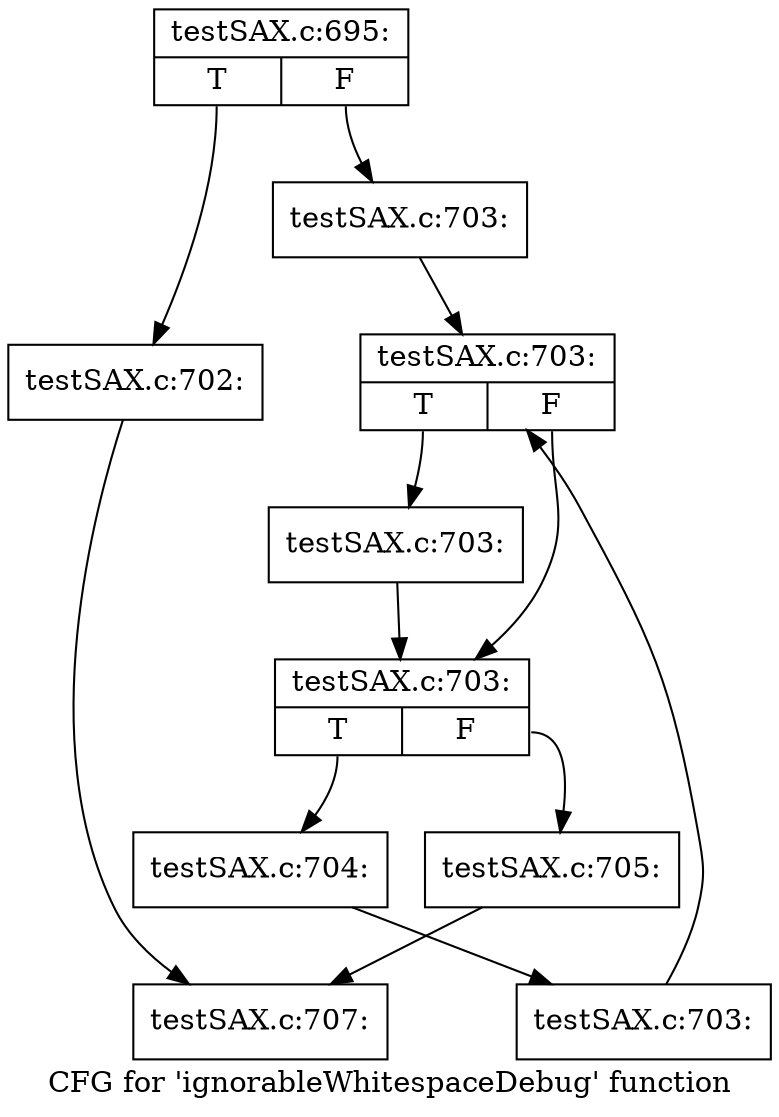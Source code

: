 digraph "CFG for 'ignorableWhitespaceDebug' function" {
	label="CFG for 'ignorableWhitespaceDebug' function";

	Node0x487e110 [shape=record,label="{testSAX.c:695:|{<s0>T|<s1>F}}"];
	Node0x487e110:s0 -> Node0x4862a50;
	Node0x487e110:s1 -> Node0x4862aa0;
	Node0x4862a50 [shape=record,label="{testSAX.c:702:}"];
	Node0x4862a50 -> Node0x4861950;
	Node0x4862aa0 [shape=record,label="{testSAX.c:703:}"];
	Node0x4862aa0 -> Node0x4884a20;
	Node0x4884a20 [shape=record,label="{testSAX.c:703:|{<s0>T|<s1>F}}"];
	Node0x4884a20:s0 -> Node0x4884dd0;
	Node0x4884a20:s1 -> Node0x4884d80;
	Node0x4884dd0 [shape=record,label="{testSAX.c:703:}"];
	Node0x4884dd0 -> Node0x4884d80;
	Node0x4884d80 [shape=record,label="{testSAX.c:703:|{<s0>T|<s1>F}}"];
	Node0x4884d80:s0 -> Node0x4884d00;
	Node0x4884d80:s1 -> Node0x4884880;
	Node0x4884d00 [shape=record,label="{testSAX.c:704:}"];
	Node0x4884d00 -> Node0x4884c70;
	Node0x4884c70 [shape=record,label="{testSAX.c:703:}"];
	Node0x4884c70 -> Node0x4884a20;
	Node0x4884880 [shape=record,label="{testSAX.c:705:}"];
	Node0x4884880 -> Node0x4861950;
	Node0x4861950 [shape=record,label="{testSAX.c:707:}"];
}
